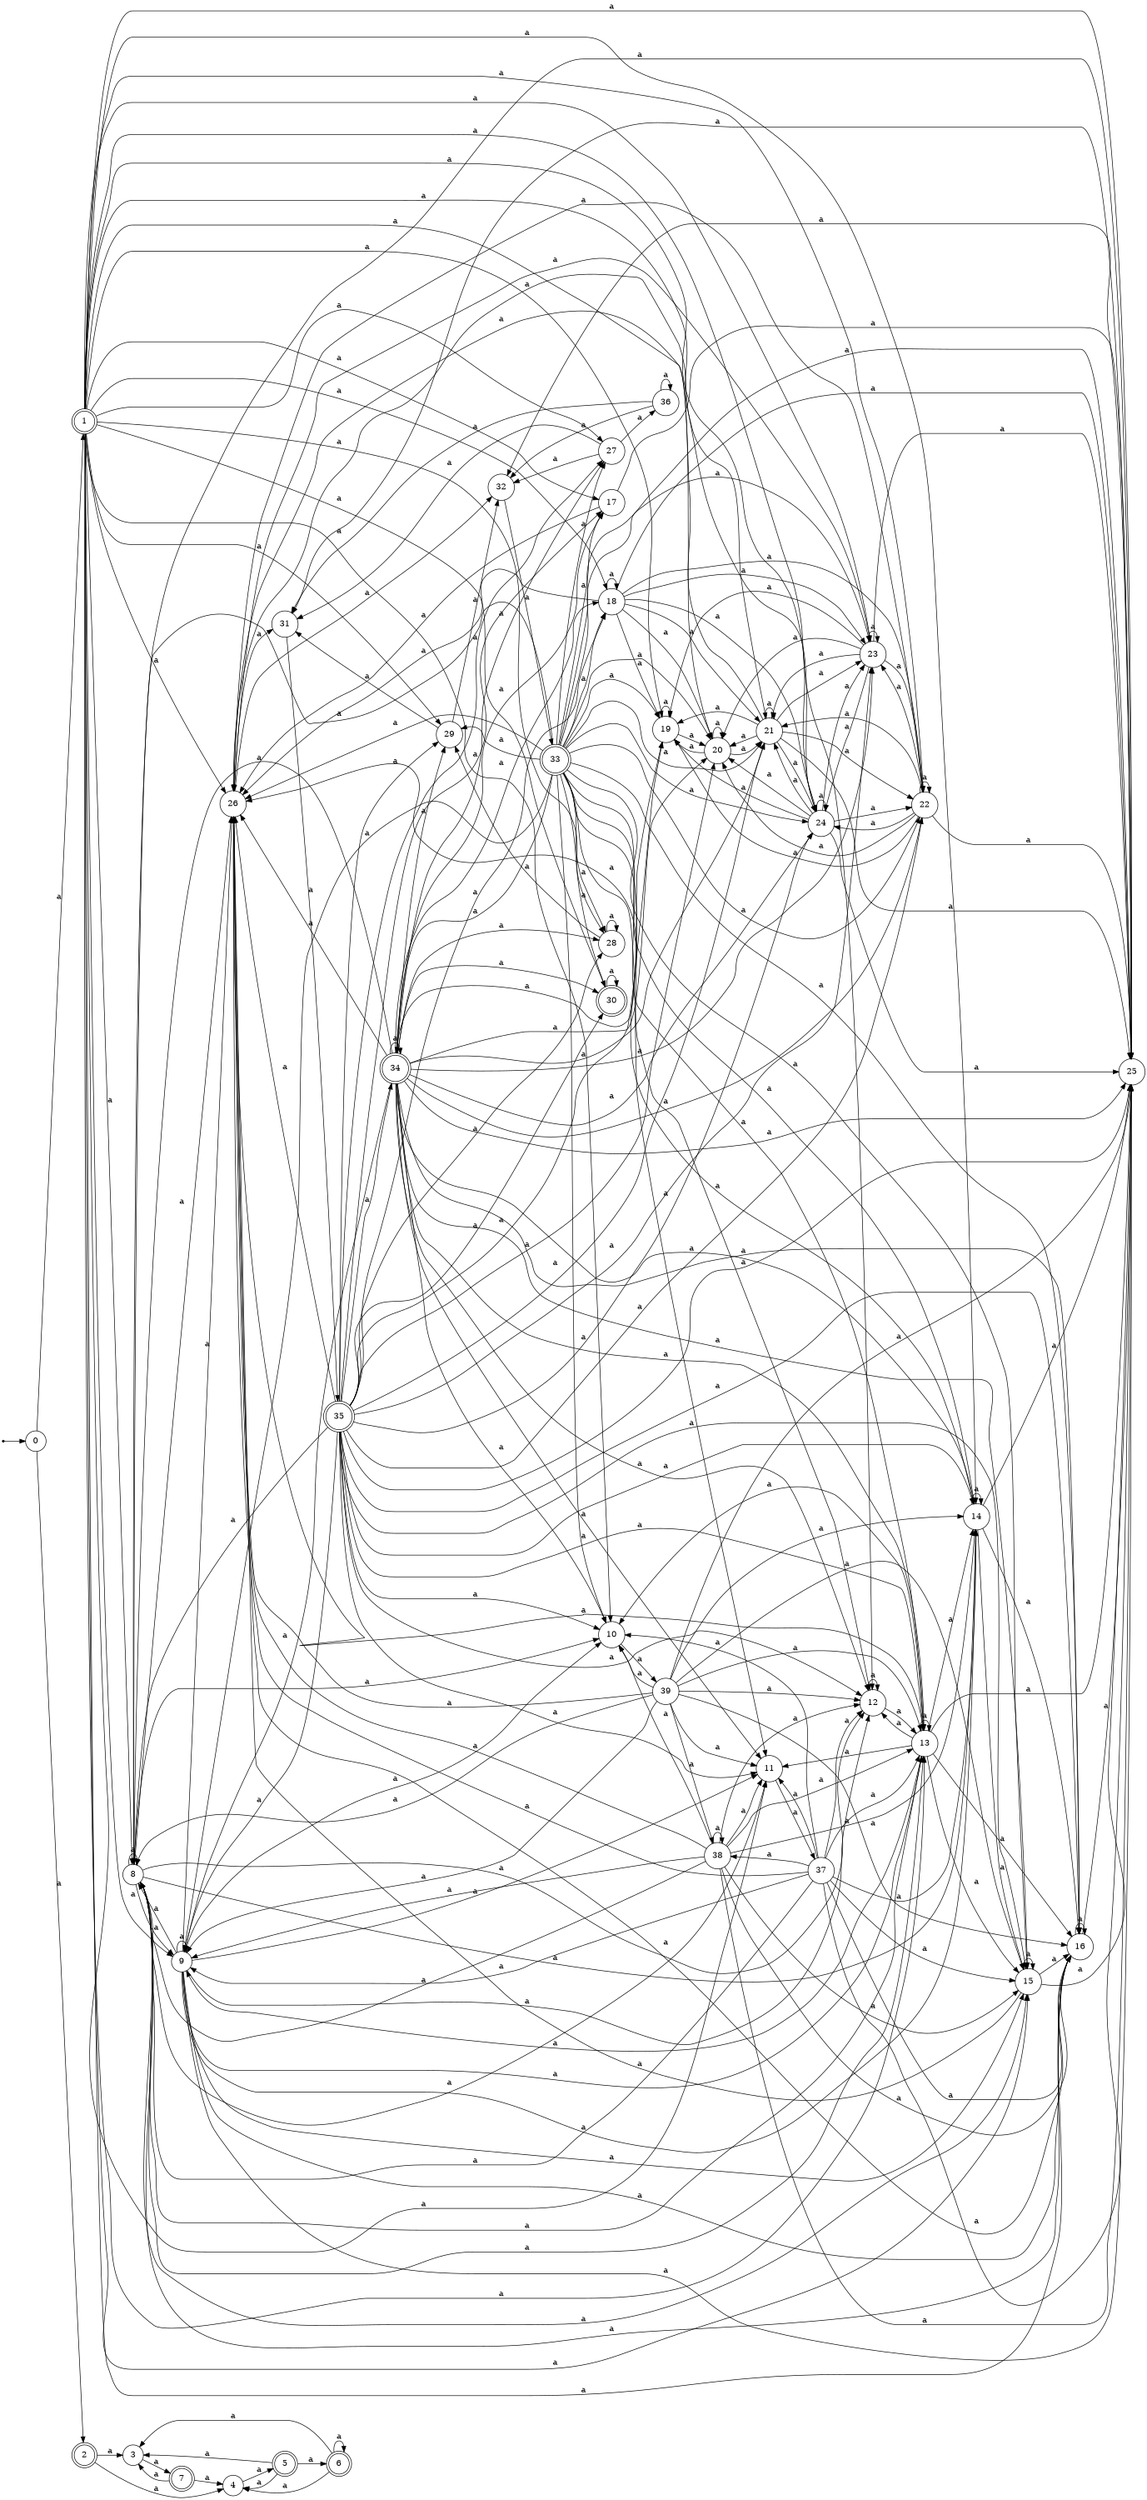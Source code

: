 digraph finite_state_machine {
rankdir=LR;
size="20,20";
node [shape = point]; "dummy0"
node [shape = circle]; "0";
"dummy0" -> "0";
node [shape = doublecircle]; "1";node [shape = doublecircle]; "2";node [shape = circle]; "3";
node [shape = circle]; "4";
node [shape = doublecircle]; "5";node [shape = doublecircle]; "6";node [shape = doublecircle]; "7";node [shape = circle]; "8";
node [shape = circle]; "9";
node [shape = circle]; "10";
node [shape = circle]; "11";
node [shape = circle]; "12";
node [shape = circle]; "13";
node [shape = circle]; "14";
node [shape = circle]; "15";
node [shape = circle]; "16";
node [shape = circle]; "17";
node [shape = circle]; "18";
node [shape = circle]; "19";
node [shape = circle]; "20";
node [shape = circle]; "21";
node [shape = circle]; "22";
node [shape = circle]; "23";
node [shape = circle]; "24";
node [shape = circle]; "25";
node [shape = circle]; "26";
node [shape = circle]; "27";
node [shape = circle]; "28";
node [shape = circle]; "29";
node [shape = doublecircle]; "30";node [shape = circle]; "31";
node [shape = circle]; "32";
node [shape = doublecircle]; "33";node [shape = doublecircle]; "34";node [shape = doublecircle]; "35";node [shape = circle]; "36";
node [shape = circle]; "37";
node [shape = circle]; "38";
node [shape = circle]; "39";
"0" -> "1" [label = "a"];
 "0" -> "2" [label = "a"];
 "2" -> "3" [label = "a"];
 "2" -> "4" [label = "a"];
 "4" -> "5" [label = "a"];
 "5" -> "3" [label = "a"];
 "5" -> "4" [label = "a"];
 "5" -> "6" [label = "a"];
 "6" -> "3" [label = "a"];
 "6" -> "4" [label = "a"];
 "6" -> "6" [label = "a"];
 "3" -> "7" [label = "a"];
 "7" -> "3" [label = "a"];
 "7" -> "4" [label = "a"];
 "1" -> "8" [label = "a"];
 "1" -> "9" [label = "a"];
 "1" -> "10" [label = "a"];
 "1" -> "11" [label = "a"];
 "1" -> "12" [label = "a"];
 "1" -> "13" [label = "a"];
 "1" -> "14" [label = "a"];
 "1" -> "15" [label = "a"];
 "1" -> "16" [label = "a"];
 "1" -> "17" [label = "a"];
 "1" -> "18" [label = "a"];
 "1" -> "19" [label = "a"];
 "1" -> "20" [label = "a"];
 "1" -> "21" [label = "a"];
 "1" -> "22" [label = "a"];
 "1" -> "23" [label = "a"];
 "1" -> "24" [label = "a"];
 "1" -> "25" [label = "a"];
 "1" -> "26" [label = "a"];
 "1" -> "27" [label = "a"];
 "1" -> "28" [label = "a"];
 "1" -> "29" [label = "a"];
 "1" -> "30" [label = "a"];
 "30" -> "30" [label = "a"];
 "29" -> "32" [label = "a"];
 "29" -> "31" [label = "a"];
 "32" -> "33" [label = "a"];
 "33" -> "8" [label = "a"];
 "33" -> "9" [label = "a"];
 "33" -> "10" [label = "a"];
 "33" -> "11" [label = "a"];
 "33" -> "12" [label = "a"];
 "33" -> "13" [label = "a"];
 "33" -> "14" [label = "a"];
 "33" -> "15" [label = "a"];
 "33" -> "16" [label = "a"];
 "33" -> "17" [label = "a"];
 "33" -> "18" [label = "a"];
 "33" -> "19" [label = "a"];
 "33" -> "20" [label = "a"];
 "33" -> "21" [label = "a"];
 "33" -> "22" [label = "a"];
 "33" -> "23" [label = "a"];
 "33" -> "24" [label = "a"];
 "33" -> "25" [label = "a"];
 "33" -> "26" [label = "a"];
 "33" -> "27" [label = "a"];
 "33" -> "28" [label = "a"];
 "33" -> "29" [label = "a"];
 "33" -> "30" [label = "a"];
 "33" -> "34" [label = "a"];
 "34" -> "8" [label = "a"];
 "34" -> "9" [label = "a"];
 "34" -> "10" [label = "a"];
 "34" -> "11" [label = "a"];
 "34" -> "12" [label = "a"];
 "34" -> "13" [label = "a"];
 "34" -> "14" [label = "a"];
 "34" -> "15" [label = "a"];
 "34" -> "16" [label = "a"];
 "34" -> "17" [label = "a"];
 "34" -> "18" [label = "a"];
 "34" -> "19" [label = "a"];
 "34" -> "20" [label = "a"];
 "34" -> "21" [label = "a"];
 "34" -> "22" [label = "a"];
 "34" -> "23" [label = "a"];
 "34" -> "24" [label = "a"];
 "34" -> "25" [label = "a"];
 "34" -> "26" [label = "a"];
 "34" -> "27" [label = "a"];
 "34" -> "28" [label = "a"];
 "34" -> "29" [label = "a"];
 "34" -> "30" [label = "a"];
 "34" -> "34" [label = "a"];
 "31" -> "35" [label = "a"];
 "35" -> "8" [label = "a"];
 "35" -> "9" [label = "a"];
 "35" -> "10" [label = "a"];
 "35" -> "11" [label = "a"];
 "35" -> "12" [label = "a"];
 "35" -> "13" [label = "a"];
 "35" -> "14" [label = "a"];
 "35" -> "15" [label = "a"];
 "35" -> "16" [label = "a"];
 "35" -> "17" [label = "a"];
 "35" -> "18" [label = "a"];
 "35" -> "19" [label = "a"];
 "35" -> "20" [label = "a"];
 "35" -> "21" [label = "a"];
 "35" -> "22" [label = "a"];
 "35" -> "23" [label = "a"];
 "35" -> "24" [label = "a"];
 "35" -> "25" [label = "a"];
 "35" -> "26" [label = "a"];
 "35" -> "27" [label = "a"];
 "35" -> "28" [label = "a"];
 "35" -> "29" [label = "a"];
 "35" -> "30" [label = "a"];
 "35" -> "34" [label = "a"];
 "28" -> "28" [label = "a"];
 "28" -> "29" [label = "a"];
 "27" -> "32" [label = "a"];
 "27" -> "36" [label = "a"];
 "27" -> "31" [label = "a"];
 "36" -> "32" [label = "a"];
 "36" -> "36" [label = "a"];
 "36" -> "31" [label = "a"];
 "26" -> "32" [label = "a"];
 "26" -> "31" [label = "a"];
 "25" -> "32" [label = "a"];
 "25" -> "31" [label = "a"];
 "24" -> "19" [label = "a"];
 "24" -> "20" [label = "a"];
 "24" -> "21" [label = "a"];
 "24" -> "22" [label = "a"];
 "24" -> "23" [label = "a"];
 "24" -> "24" [label = "a"];
 "24" -> "25" [label = "a"];
 "24" -> "26" [label = "a"];
 "23" -> "19" [label = "a"];
 "23" -> "20" [label = "a"];
 "23" -> "21" [label = "a"];
 "23" -> "22" [label = "a"];
 "23" -> "23" [label = "a"];
 "23" -> "24" [label = "a"];
 "23" -> "25" [label = "a"];
 "23" -> "26" [label = "a"];
 "22" -> "19" [label = "a"];
 "22" -> "20" [label = "a"];
 "22" -> "21" [label = "a"];
 "22" -> "22" [label = "a"];
 "22" -> "23" [label = "a"];
 "22" -> "24" [label = "a"];
 "22" -> "25" [label = "a"];
 "22" -> "26" [label = "a"];
 "21" -> "19" [label = "a"];
 "21" -> "20" [label = "a"];
 "21" -> "21" [label = "a"];
 "21" -> "22" [label = "a"];
 "21" -> "23" [label = "a"];
 "21" -> "24" [label = "a"];
 "21" -> "25" [label = "a"];
 "21" -> "26" [label = "a"];
 "20" -> "19" [label = "a"];
 "20" -> "20" [label = "a"];
 "20" -> "21" [label = "a"];
 "19" -> "19" [label = "a"];
 "19" -> "20" [label = "a"];
 "18" -> "18" [label = "a"];
 "18" -> "19" [label = "a"];
 "18" -> "20" [label = "a"];
 "18" -> "21" [label = "a"];
 "18" -> "22" [label = "a"];
 "18" -> "23" [label = "a"];
 "18" -> "24" [label = "a"];
 "18" -> "25" [label = "a"];
 "18" -> "26" [label = "a"];
 "17" -> "25" [label = "a"];
 "17" -> "26" [label = "a"];
 "16" -> "16" [label = "a"];
 "16" -> "25" [label = "a"];
 "16" -> "26" [label = "a"];
 "15" -> "16" [label = "a"];
 "15" -> "25" [label = "a"];
 "15" -> "26" [label = "a"];
 "15" -> "15" [label = "a"];
 "14" -> "16" [label = "a"];
 "14" -> "25" [label = "a"];
 "14" -> "26" [label = "a"];
 "14" -> "14" [label = "a"];
 "14" -> "15" [label = "a"];
 "13" -> "8" [label = "a"];
 "13" -> "9" [label = "a"];
 "13" -> "10" [label = "a"];
 "13" -> "11" [label = "a"];
 "13" -> "12" [label = "a"];
 "13" -> "13" [label = "a"];
 "13" -> "14" [label = "a"];
 "13" -> "15" [label = "a"];
 "13" -> "16" [label = "a"];
 "13" -> "25" [label = "a"];
 "13" -> "26" [label = "a"];
 "12" -> "12" [label = "a"];
 "12" -> "13" [label = "a"];
 "11" -> "37" [label = "a"];
 "37" -> "38" [label = "a"];
 "37" -> "8" [label = "a"];
 "37" -> "9" [label = "a"];
 "37" -> "10" [label = "a"];
 "37" -> "11" [label = "a"];
 "37" -> "12" [label = "a"];
 "37" -> "13" [label = "a"];
 "37" -> "14" [label = "a"];
 "37" -> "15" [label = "a"];
 "37" -> "16" [label = "a"];
 "37" -> "25" [label = "a"];
 "37" -> "26" [label = "a"];
 "38" -> "38" [label = "a"];
 "38" -> "8" [label = "a"];
 "38" -> "9" [label = "a"];
 "38" -> "10" [label = "a"];
 "38" -> "11" [label = "a"];
 "38" -> "12" [label = "a"];
 "38" -> "13" [label = "a"];
 "38" -> "14" [label = "a"];
 "38" -> "15" [label = "a"];
 "38" -> "16" [label = "a"];
 "38" -> "25" [label = "a"];
 "38" -> "26" [label = "a"];
 "10" -> "39" [label = "a"];
 "39" -> "38" [label = "a"];
 "39" -> "8" [label = "a"];
 "39" -> "9" [label = "a"];
 "39" -> "10" [label = "a"];
 "39" -> "11" [label = "a"];
 "39" -> "12" [label = "a"];
 "39" -> "13" [label = "a"];
 "39" -> "14" [label = "a"];
 "39" -> "15" [label = "a"];
 "39" -> "16" [label = "a"];
 "39" -> "25" [label = "a"];
 "39" -> "26" [label = "a"];
 "9" -> "8" [label = "a"];
 "9" -> "9" [label = "a"];
 "9" -> "10" [label = "a"];
 "9" -> "11" [label = "a"];
 "9" -> "12" [label = "a"];
 "9" -> "13" [label = "a"];
 "9" -> "14" [label = "a"];
 "9" -> "15" [label = "a"];
 "9" -> "16" [label = "a"];
 "9" -> "25" [label = "a"];
 "9" -> "26" [label = "a"];
 "8" -> "8" [label = "a"];
 "8" -> "9" [label = "a"];
 "8" -> "10" [label = "a"];
 "8" -> "11" [label = "a"];
 "8" -> "12" [label = "a"];
 "8" -> "13" [label = "a"];
 "8" -> "14" [label = "a"];
 "8" -> "15" [label = "a"];
 "8" -> "16" [label = "a"];
 "8" -> "25" [label = "a"];
 "8" -> "26" [label = "a"];
 }
